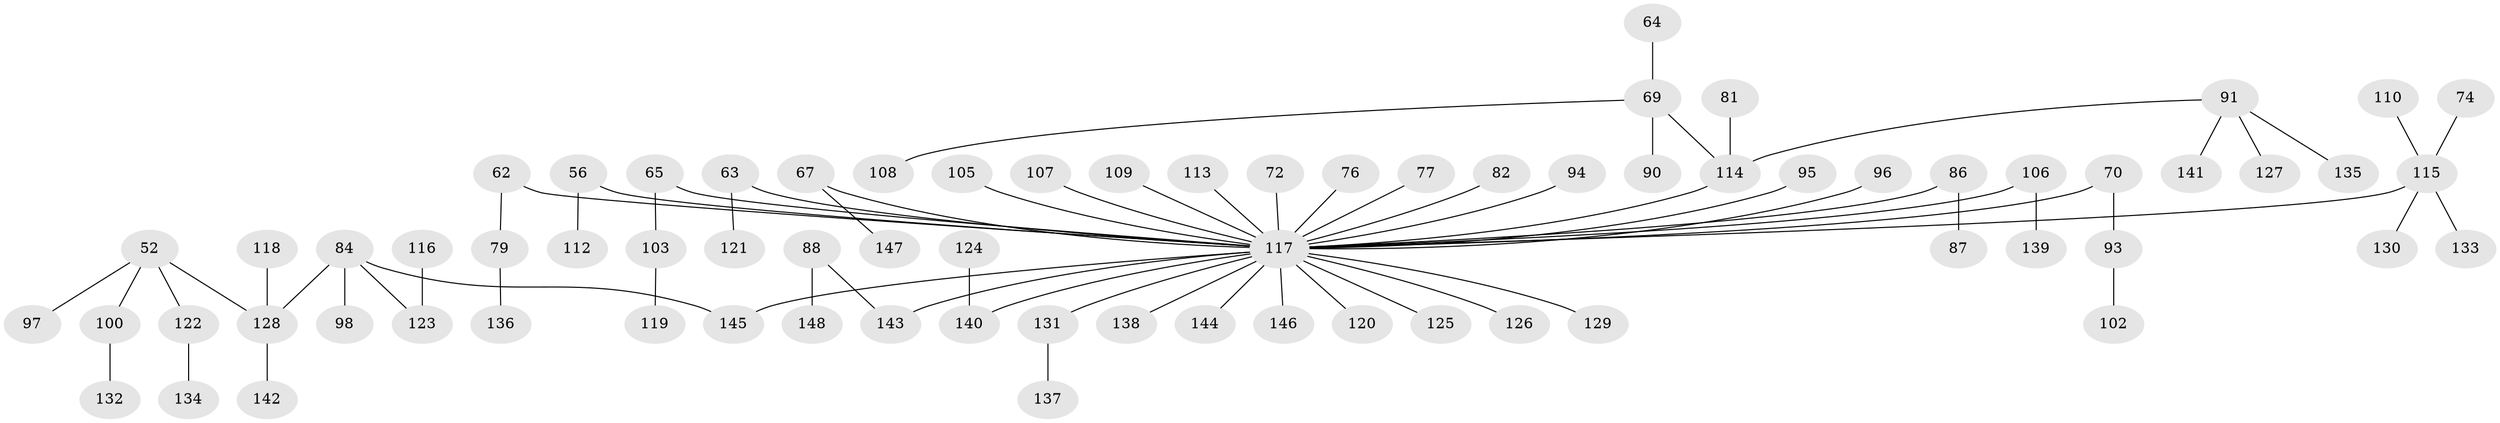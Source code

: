 // original degree distribution, {6: 0.013513513513513514, 4: 0.08783783783783784, 3: 0.13513513513513514, 5: 0.033783783783783786, 2: 0.25, 1: 0.4797297297297297}
// Generated by graph-tools (version 1.1) at 2025/52/03/09/25 04:52:21]
// undirected, 74 vertices, 73 edges
graph export_dot {
graph [start="1"]
  node [color=gray90,style=filled];
  52;
  56;
  62;
  63;
  64;
  65;
  67 [super="+49"];
  69 [super="+55+59"];
  70;
  72;
  74;
  76;
  77;
  79;
  81 [super="+12"];
  82;
  84 [super="+22+73"];
  86;
  87;
  88 [super="+85"];
  90;
  91 [super="+68+78"];
  93;
  94;
  95;
  96;
  97;
  98;
  100;
  102;
  103;
  105;
  106;
  107;
  108;
  109;
  110;
  112;
  113;
  114 [super="+7"];
  115 [super="+57"];
  116;
  117 [super="+32+104+40+41+44+89"];
  118;
  119;
  120;
  121;
  122;
  123 [super="+38"];
  124;
  125;
  126;
  127;
  128 [super="+111"];
  129;
  130;
  131;
  132;
  133;
  134;
  135;
  136;
  137;
  138;
  139;
  140 [super="+92"];
  141;
  142;
  143 [super="+47"];
  144;
  145 [super="+61"];
  146 [super="+51"];
  147;
  148;
  52 -- 97;
  52 -- 100;
  52 -- 122;
  52 -- 128;
  56 -- 112;
  56 -- 117;
  62 -- 79;
  62 -- 117;
  63 -- 121;
  63 -- 117;
  64 -- 69;
  65 -- 103;
  65 -- 117;
  67 -- 147;
  67 -- 117;
  69 -- 90;
  69 -- 114;
  69 -- 108;
  70 -- 93;
  70 -- 117;
  72 -- 117;
  74 -- 115;
  76 -- 117;
  77 -- 117;
  79 -- 136;
  81 -- 114;
  82 -- 117;
  84 -- 98;
  84 -- 123;
  84 -- 128;
  84 -- 145;
  86 -- 87;
  86 -- 117;
  88 -- 148;
  88 -- 143;
  91 -- 127;
  91 -- 135;
  91 -- 114;
  91 -- 141;
  93 -- 102;
  94 -- 117;
  95 -- 117;
  96 -- 117;
  100 -- 132;
  103 -- 119;
  105 -- 117;
  106 -- 139;
  106 -- 117;
  107 -- 117;
  109 -- 117;
  110 -- 115;
  113 -- 117;
  114 -- 117;
  115 -- 130;
  115 -- 133;
  115 -- 117;
  116 -- 123;
  117 -- 131;
  117 -- 138;
  117 -- 140;
  117 -- 143;
  117 -- 144;
  117 -- 120;
  117 -- 125;
  117 -- 126;
  117 -- 145;
  117 -- 129;
  117 -- 146;
  118 -- 128;
  122 -- 134;
  124 -- 140;
  128 -- 142;
  131 -- 137;
}

